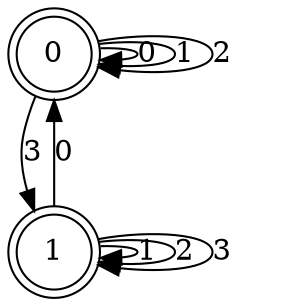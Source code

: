 digraph{
node [shape = doublecircle] 0 1 
node [shape = circle]
0 -> 0 [label=0]
0 -> 0 [label=1]
0 -> 0 [label=2]
0 -> 1 [label=3]
1 -> 0 [label=0]
1 -> 1 [label=1]
1 -> 1 [label=2]
1 -> 1 [label=3]
}